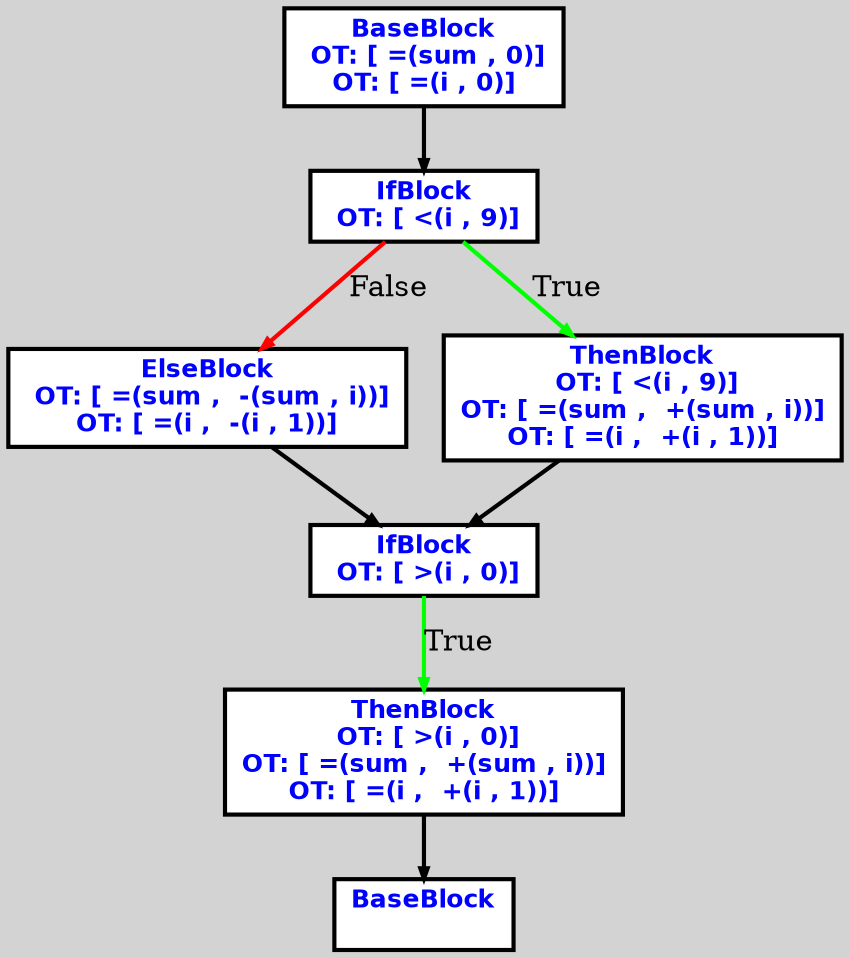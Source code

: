digraph G {
ordering=out;
ranksep=.4;
bgcolor="lightgrey";  node [shape=box, fixedsize=false, fontsize=12, fontname="Helvetica-bold", fontcolor="blue"
width=.25, height=.25, color="black", fillcolor="white", style="filled, solid, bold"];

edge [arrowsize=.5, color="black", style="bold"]    n000001FBE178CC10 [label="BaseBlock\n OT: [ =(sum , 0)]
OT: [ =(i , 0)]
"]
    n000001FBE178CC10 -> n000001FBE178CD60
    n000001FBE178CD60 [label="IfBlock\n OT: [ <(i , 9)]
"]
    n000001FBE178D150 [label="ElseBlock\n OT: [ =(sum ,  -(sum , i))]
OT: [ =(i ,  -(i , 1))]
"]
    n000001FBE178D070 [label="ThenBlock\n OT: [ <(i , 9)]
OT: [ =(sum ,  +(sum , i))]
OT: [ =(i ,  +(i , 1))]
"]
    n000001FBE178CD60 -> n000001FBE178D150 [label="False" color="red"]
    n000001FBE178D150 -> n000001FBE178CDD0    n000001FBE178CD60 -> n000001FBE178D070 [label="True" color="green"]
    n000001FBE178D070 -> n000001FBE178CDD0    n000001FBE178CDD0 [label="IfBlock\n OT: [ >(i , 0)]
"]
    n000001FBE178CA50 [label="ThenBlock\n OT: [ >(i , 0)]
OT: [ =(sum ,  +(sum , i))]
OT: [ =(i ,  +(i , 1))]
"]
    n000001FBE178CDD0 -> n000001FBE178CA50 [label="True" color="green"]
    n000001FBE178CA50 -> n000001FBE178CAC0    n000001FBE178CAC0 [label="BaseBlock\n "]
}
